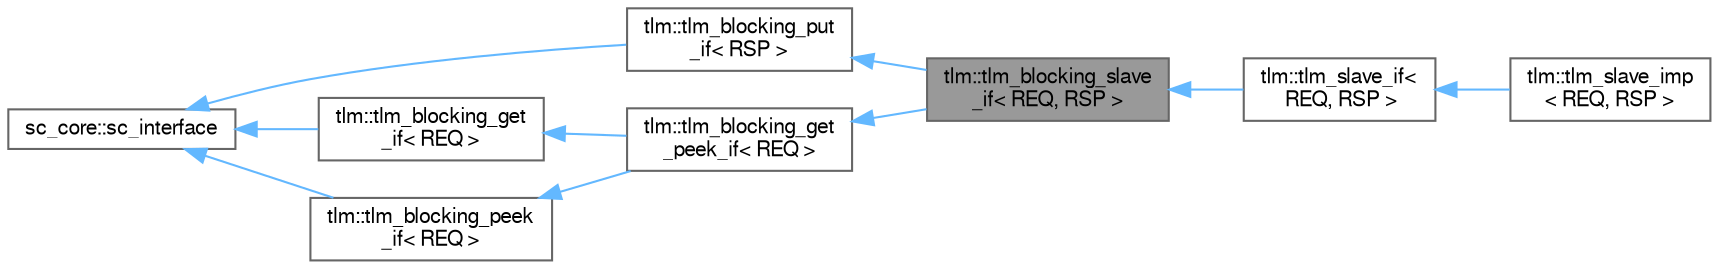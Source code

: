 digraph "tlm::tlm_blocking_slave_if&lt; REQ, RSP &gt;"
{
 // LATEX_PDF_SIZE
  bgcolor="transparent";
  edge [fontname=FreeSans,fontsize=10,labelfontname=FreeSans,labelfontsize=10];
  node [fontname=FreeSans,fontsize=10,shape=box,height=0.2,width=0.4];
  rankdir="LR";
  Node1 [id="Node000001",label="tlm::tlm_blocking_slave\l_if\< REQ, RSP \>",height=0.2,width=0.4,color="gray40", fillcolor="grey60", style="filled", fontcolor="black",tooltip=" "];
  Node2 -> Node1 [id="edge1_Node000001_Node000002",dir="back",color="steelblue1",style="solid",tooltip=" "];
  Node2 [id="Node000002",label="tlm::tlm_blocking_put\l_if\< RSP \>",height=0.2,width=0.4,color="gray40", fillcolor="white", style="filled",URL="$a01017.html",tooltip=" "];
  Node3 -> Node2 [id="edge2_Node000002_Node000003",dir="back",color="steelblue1",style="solid",tooltip=" "];
  Node3 [id="Node000003",label="sc_core::sc_interface",height=0.2,width=0.4,color="gray40", fillcolor="white", style="filled",tooltip=" "];
  Node4 -> Node1 [id="edge3_Node000001_Node000004",dir="back",color="steelblue1",style="solid",tooltip=" "];
  Node4 [id="Node000004",label="tlm::tlm_blocking_get\l_peek_if\< REQ \>",height=0.2,width=0.4,color="gray40", fillcolor="white", style="filled",URL="$a01049.html",tooltip=" "];
  Node5 -> Node4 [id="edge4_Node000004_Node000005",dir="back",color="steelblue1",style="solid",tooltip=" "];
  Node5 [id="Node000005",label="tlm::tlm_blocking_get\l_if\< REQ \>",height=0.2,width=0.4,color="gray40", fillcolor="white", style="filled",URL="$a01013.html",tooltip=" "];
  Node3 -> Node5 [id="edge5_Node000005_Node000003",dir="back",color="steelblue1",style="solid",tooltip=" "];
  Node6 -> Node4 [id="edge6_Node000004_Node000006",dir="back",color="steelblue1",style="solid",tooltip=" "];
  Node6 [id="Node000006",label="tlm::tlm_blocking_peek\l_if\< REQ \>",height=0.2,width=0.4,color="gray40", fillcolor="white", style="filled",URL="$a01037.html",tooltip=" "];
  Node3 -> Node6 [id="edge7_Node000006_Node000003",dir="back",color="steelblue1",style="solid",tooltip=" "];
  Node1 -> Node7 [id="edge8_Node000001_Node000007",dir="back",color="steelblue1",style="solid",tooltip=" "];
  Node7 [id="Node000007",label="tlm::tlm_slave_if\<\l REQ, RSP \>",height=0.2,width=0.4,color="gray40", fillcolor="white", style="filled",URL="$a01097.html",tooltip=" "];
  Node7 -> Node8 [id="edge9_Node000007_Node000008",dir="back",color="steelblue1",style="solid",tooltip=" "];
  Node8 [id="Node000008",label="tlm::tlm_slave_imp\l\< REQ, RSP \>",height=0.2,width=0.4,color="gray40", fillcolor="white", style="filled",URL="$a01129.html",tooltip=" "];
}
